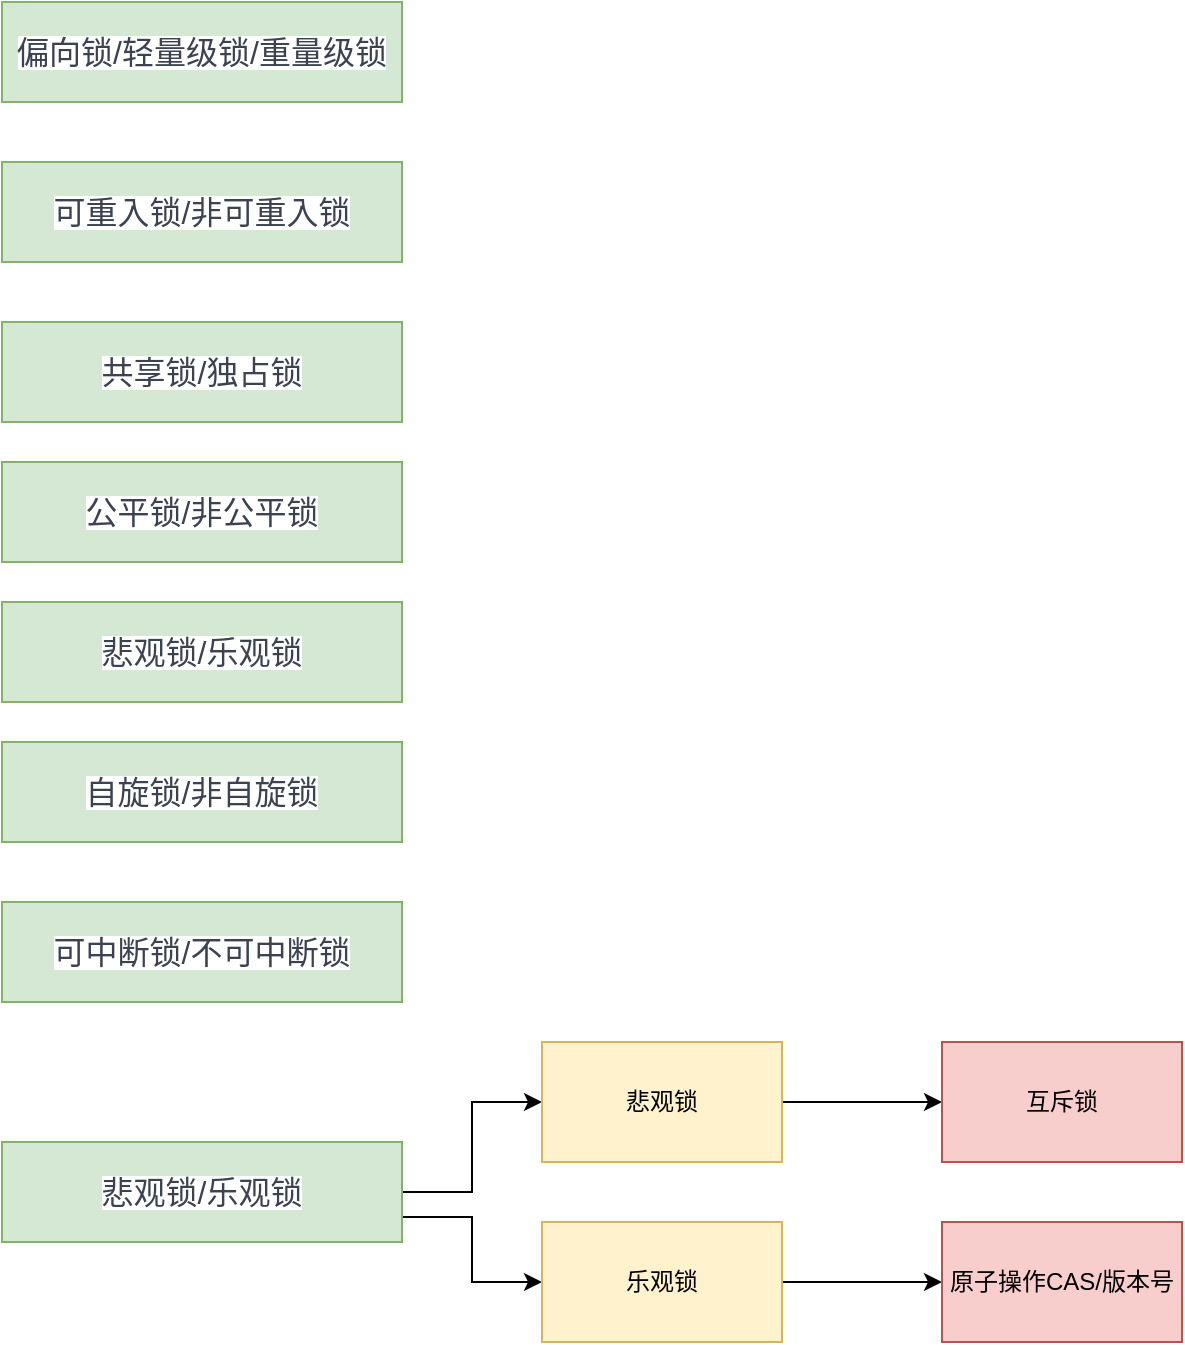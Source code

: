 <mxfile version="16.5.1" type="device"><diagram id="prtHgNgQTEPvFCAcTncT" name="Page-1"><mxGraphModel dx="1106" dy="852" grid="1" gridSize="10" guides="1" tooltips="1" connect="1" arrows="1" fold="1" page="1" pageScale="1" pageWidth="827" pageHeight="1169" math="0" shadow="0"><root><mxCell id="0"/><mxCell id="1" parent="0"/><mxCell id="BQAoiLWOq1h0QGgDGiaa-1" value="&lt;span style=&quot;color: rgb(59 , 67 , 81) ; font-family: sans-serif ; font-size: 16px ; text-align: left ; background-color: rgb(255 , 255 , 255)&quot;&gt;偏向锁/轻量级锁/重量级锁&lt;/span&gt;" style="rounded=0;whiteSpace=wrap;html=1;fillColor=#d5e8d4;strokeColor=#82b366;" parent="1" vertex="1"><mxGeometry x="40" y="90" width="200" height="50" as="geometry"/></mxCell><mxCell id="BQAoiLWOq1h0QGgDGiaa-2" value="&lt;span style=&quot;color: rgb(59 , 67 , 81) ; font-family: sans-serif ; font-size: 16px ; text-align: left ; background-color: rgb(255 , 255 , 255)&quot;&gt;可重入锁/非可重入锁&lt;/span&gt;" style="rounded=0;whiteSpace=wrap;html=1;fillColor=#d5e8d4;strokeColor=#82b366;" parent="1" vertex="1"><mxGeometry x="40" y="170" width="200" height="50" as="geometry"/></mxCell><mxCell id="BQAoiLWOq1h0QGgDGiaa-3" value="&lt;span style=&quot;color: rgb(59 , 67 , 81) ; font-family: sans-serif ; font-size: 16px ; text-align: left ; background-color: rgb(255 , 255 , 255)&quot;&gt;共享锁/独占锁&lt;/span&gt;" style="rounded=0;whiteSpace=wrap;html=1;fillColor=#d5e8d4;strokeColor=#82b366;" parent="1" vertex="1"><mxGeometry x="40" y="250" width="200" height="50" as="geometry"/></mxCell><mxCell id="BQAoiLWOq1h0QGgDGiaa-5" value="&lt;span style=&quot;color: rgb(59 , 67 , 81) ; font-family: sans-serif ; font-size: 16px ; text-align: left ; background-color: rgb(255 , 255 , 255)&quot;&gt;公平锁/非公平锁&lt;/span&gt;" style="rounded=0;whiteSpace=wrap;html=1;fillColor=#d5e8d4;strokeColor=#82b366;" parent="1" vertex="1"><mxGeometry x="40" y="320" width="200" height="50" as="geometry"/></mxCell><mxCell id="BQAoiLWOq1h0QGgDGiaa-6" value="&lt;span style=&quot;color: rgb(59 , 67 , 81) ; font-family: sans-serif ; font-size: 16px ; text-align: left ; background-color: rgb(255 , 255 , 255)&quot;&gt;悲观锁/乐观锁&lt;/span&gt;" style="rounded=0;whiteSpace=wrap;html=1;fillColor=#d5e8d4;strokeColor=#82b366;" parent="1" vertex="1"><mxGeometry x="40" y="390" width="200" height="50" as="geometry"/></mxCell><mxCell id="BQAoiLWOq1h0QGgDGiaa-7" value="&lt;div&gt;&lt;span style=&quot;color: rgb(59 , 67 , 81) ; font-family: sans-serif ; font-size: 16px ; text-align: left ; background-color: rgb(255 , 255 , 255)&quot;&gt;自旋锁/非自旋锁&lt;/span&gt;&lt;font color=&quot;#3b4351&quot; face=&quot;sans-serif&quot;&gt;&lt;span style=&quot;font-size: 16px&quot;&gt;&lt;br&gt;&lt;/span&gt;&lt;/font&gt;&lt;/div&gt;" style="rounded=0;whiteSpace=wrap;html=1;fillColor=#d5e8d4;strokeColor=#82b366;" parent="1" vertex="1"><mxGeometry x="40" y="460" width="200" height="50" as="geometry"/></mxCell><mxCell id="BQAoiLWOq1h0QGgDGiaa-8" value="&lt;div&gt;&lt;span style=&quot;color: rgb(59 , 67 , 81) ; font-family: sans-serif ; font-size: 16px ; text-align: left ; background-color: rgb(255 , 255 , 255)&quot;&gt;可中断锁/不可中断锁&lt;/span&gt;&lt;font color=&quot;#3b4351&quot; face=&quot;sans-serif&quot;&gt;&lt;span style=&quot;font-size: 16px&quot;&gt;&lt;br&gt;&lt;/span&gt;&lt;/font&gt;&lt;/div&gt;" style="rounded=0;whiteSpace=wrap;html=1;fillColor=#d5e8d4;strokeColor=#82b366;" parent="1" vertex="1"><mxGeometry x="40" y="540" width="200" height="50" as="geometry"/></mxCell><mxCell id="1hwicMbA1E6UGo8Rlipc-5" value="" style="edgeStyle=orthogonalEdgeStyle;rounded=0;orthogonalLoop=1;jettySize=auto;html=1;" parent="1" source="1hwicMbA1E6UGo8Rlipc-3" target="1hwicMbA1E6UGo8Rlipc-4" edge="1"><mxGeometry relative="1" as="geometry"/></mxCell><mxCell id="1hwicMbA1E6UGo8Rlipc-12" style="edgeStyle=orthogonalEdgeStyle;rounded=0;orthogonalLoop=1;jettySize=auto;html=1;exitX=1;exitY=0.75;exitDx=0;exitDy=0;endArrow=classic;endFill=1;entryX=0;entryY=0.5;entryDx=0;entryDy=0;" parent="1" source="1hwicMbA1E6UGo8Rlipc-3" target="1hwicMbA1E6UGo8Rlipc-6" edge="1"><mxGeometry relative="1" as="geometry"><mxPoint x="280" y="730" as="targetPoint"/></mxGeometry></mxCell><mxCell id="1hwicMbA1E6UGo8Rlipc-3" value="&lt;span style=&quot;color: rgb(59 , 67 , 81) ; font-family: sans-serif ; font-size: 16px ; text-align: left ; background-color: rgb(255 , 255 , 255)&quot;&gt;悲观锁/乐观锁&lt;/span&gt;" style="rounded=0;whiteSpace=wrap;html=1;fillColor=#d5e8d4;strokeColor=#82b366;" parent="1" vertex="1"><mxGeometry x="40" y="660" width="200" height="50" as="geometry"/></mxCell><mxCell id="1hwicMbA1E6UGo8Rlipc-9" value="" style="edgeStyle=orthogonalEdgeStyle;rounded=0;orthogonalLoop=1;jettySize=auto;html=1;endArrow=classic;endFill=1;" parent="1" source="1hwicMbA1E6UGo8Rlipc-4" target="1hwicMbA1E6UGo8Rlipc-8" edge="1"><mxGeometry relative="1" as="geometry"/></mxCell><mxCell id="1hwicMbA1E6UGo8Rlipc-4" value="悲观锁" style="whiteSpace=wrap;html=1;fillColor=#fff2cc;strokeColor=#d6b656;rounded=0;" parent="1" vertex="1"><mxGeometry x="310" y="610" width="120" height="60" as="geometry"/></mxCell><mxCell id="1hwicMbA1E6UGo8Rlipc-11" value="" style="edgeStyle=orthogonalEdgeStyle;rounded=0;orthogonalLoop=1;jettySize=auto;html=1;endArrow=classic;endFill=1;" parent="1" source="1hwicMbA1E6UGo8Rlipc-6" target="1hwicMbA1E6UGo8Rlipc-10" edge="1"><mxGeometry relative="1" as="geometry"/></mxCell><mxCell id="1hwicMbA1E6UGo8Rlipc-6" value="乐观锁" style="whiteSpace=wrap;html=1;fillColor=#fff2cc;strokeColor=#d6b656;rounded=0;" parent="1" vertex="1"><mxGeometry x="310" y="700" width="120" height="60" as="geometry"/></mxCell><mxCell id="1hwicMbA1E6UGo8Rlipc-8" value="互斥锁" style="whiteSpace=wrap;html=1;fillColor=#f8cecc;strokeColor=#b85450;rounded=0;" parent="1" vertex="1"><mxGeometry x="510" y="610" width="120" height="60" as="geometry"/></mxCell><mxCell id="1hwicMbA1E6UGo8Rlipc-10" value="原子操作CAS/版本号" style="whiteSpace=wrap;html=1;fillColor=#f8cecc;strokeColor=#b85450;rounded=0;" parent="1" vertex="1"><mxGeometry x="510" y="700" width="120" height="60" as="geometry"/></mxCell></root></mxGraphModel></diagram></mxfile>